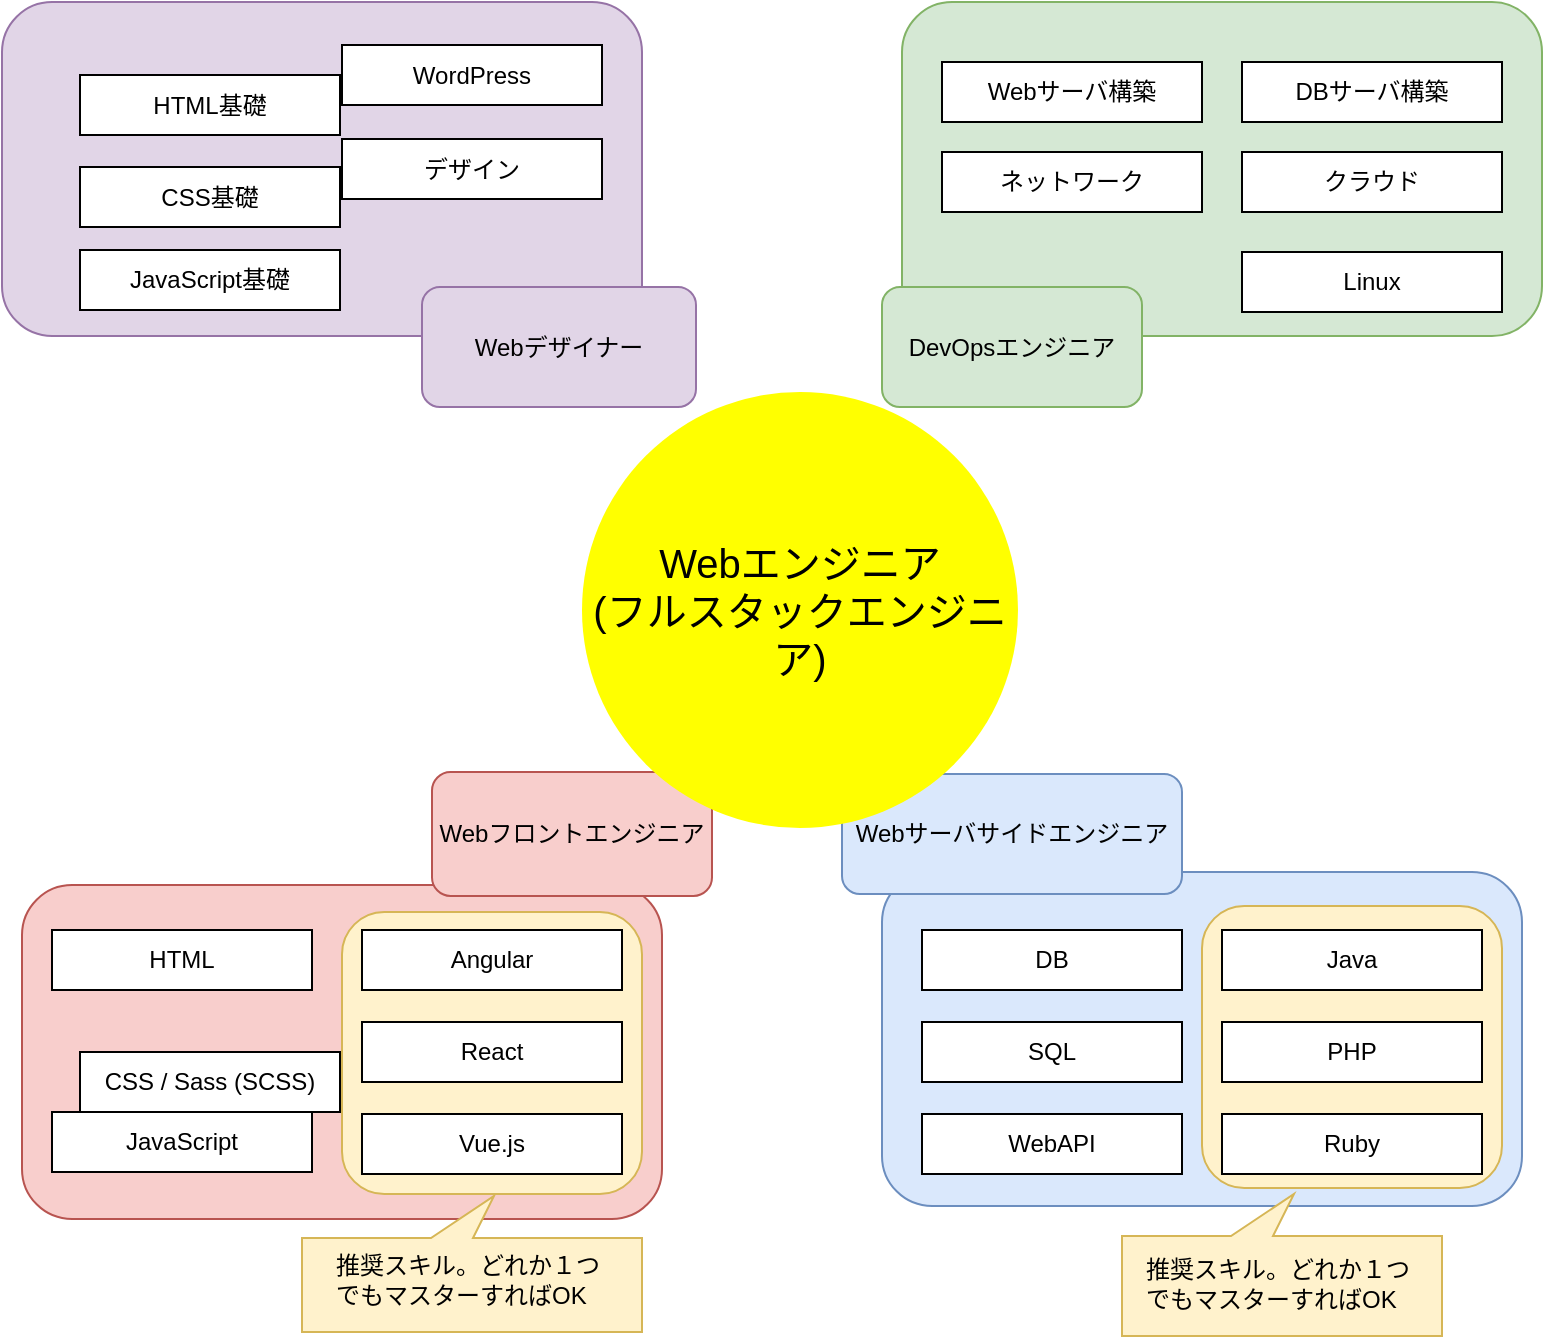 <mxfile version="11.3.0" type="github" pages="1"><diagram id="ZhdRAIFWz7F65hQL_hnj" name="Page-1"><mxGraphModel dx="932" dy="573" grid="1" gridSize="10" guides="1" tooltips="1" connect="1" arrows="1" fold="1" page="1" pageScale="1" pageWidth="827" pageHeight="1169" math="0" shadow="0"><root><mxCell id="0"/><mxCell id="1" parent="0"/><mxCell id="ET1Zk5FJsK1bt_0yzdZu-54" value="" style="rounded=1;whiteSpace=wrap;html=1;strokeColor=#6c8ebf;fillColor=#dae8fc;" vertex="1" parent="1"><mxGeometry x="490" y="540" width="320" height="167" as="geometry"/></mxCell><mxCell id="ET1Zk5FJsK1bt_0yzdZu-77" value="" style="rounded=1;whiteSpace=wrap;html=1;strokeColor=#d6b656;fillColor=#fff2cc;" vertex="1" parent="1"><mxGeometry x="650" y="557" width="150" height="141" as="geometry"/></mxCell><mxCell id="ET1Zk5FJsK1bt_0yzdZu-51" value="" style="rounded=1;whiteSpace=wrap;html=1;strokeColor=#b85450;fillColor=#f8cecc;" vertex="1" parent="1"><mxGeometry x="60" y="546.5" width="320" height="167" as="geometry"/></mxCell><mxCell id="ET1Zk5FJsK1bt_0yzdZu-76" value="" style="rounded=1;whiteSpace=wrap;html=1;strokeColor=#d6b656;fillColor=#fff2cc;" vertex="1" parent="1"><mxGeometry x="220" y="560" width="150" height="141" as="geometry"/></mxCell><mxCell id="ET1Zk5FJsK1bt_0yzdZu-57" value="" style="rounded=1;whiteSpace=wrap;html=1;strokeColor=#82b366;fillColor=#d5e8d4;" vertex="1" parent="1"><mxGeometry x="500" y="105" width="320" height="167" as="geometry"/></mxCell><mxCell id="ET1Zk5FJsK1bt_0yzdZu-49" value="" style="rounded=1;whiteSpace=wrap;html=1;strokeColor=#9673a6;fillColor=#e1d5e7;" vertex="1" parent="1"><mxGeometry x="50" y="105" width="320" height="167" as="geometry"/></mxCell><mxCell id="qkOalDrgBiKrbi9PnU4z-3" value="Webデザイナー" style="rounded=1;whiteSpace=wrap;html=1;fillColor=#e1d5e7;strokeColor=#9673a6;" parent="1" vertex="1"><mxGeometry x="260" y="247.5" width="137" height="60" as="geometry"/></mxCell><mxCell id="ET1Zk5FJsK1bt_0yzdZu-7" value="&lt;span style=&quot;white-space: normal&quot;&gt;WordPress&lt;/span&gt;" style="rounded=0;whiteSpace=wrap;html=1;" vertex="1" parent="1"><mxGeometry x="220" y="126.5" width="130" height="30" as="geometry"/></mxCell><mxCell id="ET1Zk5FJsK1bt_0yzdZu-9" value="Webフロントエンジニア" style="rounded=1;whiteSpace=wrap;html=1;fillColor=#f8cecc;strokeColor=#b85450;" vertex="1" parent="1"><mxGeometry x="265" y="490" width="140" height="62" as="geometry"/></mxCell><mxCell id="ET1Zk5FJsK1bt_0yzdZu-12" value="Webサーバサイドエンジニア" style="rounded=1;whiteSpace=wrap;html=1;fillColor=#dae8fc;strokeColor=#6c8ebf;" vertex="1" parent="1"><mxGeometry x="470" y="491" width="170" height="60" as="geometry"/></mxCell><mxCell id="ET1Zk5FJsK1bt_0yzdZu-14" value="HTML" style="rounded=0;whiteSpace=wrap;html=1;" vertex="1" parent="1"><mxGeometry x="75" y="569" width="130" height="30" as="geometry"/></mxCell><mxCell id="ET1Zk5FJsK1bt_0yzdZu-15" value="CSS / Sass (SCSS)" style="rounded=0;whiteSpace=wrap;html=1;" vertex="1" parent="1"><mxGeometry x="89" y="630" width="130" height="30" as="geometry"/></mxCell><mxCell id="ET1Zk5FJsK1bt_0yzdZu-17" value="JavaScript" style="rounded=0;whiteSpace=wrap;html=1;" vertex="1" parent="1"><mxGeometry x="75" y="660" width="130" height="30" as="geometry"/></mxCell><mxCell id="ET1Zk5FJsK1bt_0yzdZu-20" value="Angular" style="rounded=0;whiteSpace=wrap;html=1;" vertex="1" parent="1"><mxGeometry x="230" y="569" width="130" height="30" as="geometry"/></mxCell><mxCell id="ET1Zk5FJsK1bt_0yzdZu-21" value="React" style="rounded=0;whiteSpace=wrap;html=1;" vertex="1" parent="1"><mxGeometry x="230" y="615" width="130" height="30" as="geometry"/></mxCell><mxCell id="ET1Zk5FJsK1bt_0yzdZu-22" value="Vue.js" style="rounded=0;whiteSpace=wrap;html=1;" vertex="1" parent="1"><mxGeometry x="230" y="661" width="130" height="30" as="geometry"/></mxCell><mxCell id="ET1Zk5FJsK1bt_0yzdZu-23" value="DB" style="rounded=0;whiteSpace=wrap;html=1;" vertex="1" parent="1"><mxGeometry x="510" y="569" width="130" height="30" as="geometry"/></mxCell><mxCell id="ET1Zk5FJsK1bt_0yzdZu-27" value="SQL" style="rounded=0;whiteSpace=wrap;html=1;" vertex="1" parent="1"><mxGeometry x="510" y="615" width="130" height="30" as="geometry"/></mxCell><mxCell id="ET1Zk5FJsK1bt_0yzdZu-28" value="DevOpsエンジニア" style="rounded=1;whiteSpace=wrap;html=1;fillColor=#d5e8d4;strokeColor=#82b366;" vertex="1" parent="1"><mxGeometry x="490" y="247.5" width="130" height="60" as="geometry"/></mxCell><mxCell id="ET1Zk5FJsK1bt_0yzdZu-29" value="&lt;span style=&quot;white-space: normal&quot;&gt;デザイン&lt;/span&gt;" style="rounded=0;whiteSpace=wrap;html=1;" vertex="1" parent="1"><mxGeometry x="220" y="173.5" width="130" height="30" as="geometry"/></mxCell><mxCell id="ET1Zk5FJsK1bt_0yzdZu-30" value="WebAPI" style="rounded=0;whiteSpace=wrap;html=1;" vertex="1" parent="1"><mxGeometry x="510" y="661" width="130" height="30" as="geometry"/></mxCell><mxCell id="ET1Zk5FJsK1bt_0yzdZu-31" value="Webサーバ構築" style="rounded=0;whiteSpace=wrap;html=1;" vertex="1" parent="1"><mxGeometry x="520" y="135" width="130" height="30" as="geometry"/></mxCell><mxCell id="ET1Zk5FJsK1bt_0yzdZu-32" value="ネットワーク" style="rounded=0;whiteSpace=wrap;html=1;" vertex="1" parent="1"><mxGeometry x="520" y="180" width="130" height="30" as="geometry"/></mxCell><mxCell id="ET1Zk5FJsK1bt_0yzdZu-34" value="クラウド" style="rounded=0;whiteSpace=wrap;html=1;" vertex="1" parent="1"><mxGeometry x="670" y="180" width="130" height="30" as="geometry"/></mxCell><mxCell id="ET1Zk5FJsK1bt_0yzdZu-37" value="HTML基礎" style="rounded=0;whiteSpace=wrap;html=1;" vertex="1" parent="1"><mxGeometry x="89" y="141.5" width="130" height="30" as="geometry"/></mxCell><mxCell id="ET1Zk5FJsK1bt_0yzdZu-38" value="CSS基礎" style="rounded=0;whiteSpace=wrap;html=1;" vertex="1" parent="1"><mxGeometry x="89" y="187.5" width="130" height="30" as="geometry"/></mxCell><mxCell id="ET1Zk5FJsK1bt_0yzdZu-39" value="JavaScript基礎" style="rounded=0;whiteSpace=wrap;html=1;" vertex="1" parent="1"><mxGeometry x="89" y="229" width="130" height="30" as="geometry"/></mxCell><mxCell id="ET1Zk5FJsK1bt_0yzdZu-40" value="DBサーバ構築" style="rounded=0;whiteSpace=wrap;html=1;" vertex="1" parent="1"><mxGeometry x="670" y="135" width="130" height="30" as="geometry"/></mxCell><mxCell id="ET1Zk5FJsK1bt_0yzdZu-41" value="Java" style="rounded=0;whiteSpace=wrap;html=1;" vertex="1" parent="1"><mxGeometry x="660" y="569" width="130" height="30" as="geometry"/></mxCell><mxCell id="ET1Zk5FJsK1bt_0yzdZu-45" style="edgeStyle=orthogonalEdgeStyle;rounded=0;orthogonalLoop=1;jettySize=auto;html=1;exitX=0.5;exitY=1;exitDx=0;exitDy=0;" edge="1" parent="1" source="ET1Zk5FJsK1bt_0yzdZu-12" target="ET1Zk5FJsK1bt_0yzdZu-12"><mxGeometry relative="1" as="geometry"/></mxCell><mxCell id="ET1Zk5FJsK1bt_0yzdZu-58" value="Linux" style="rounded=0;whiteSpace=wrap;html=1;" vertex="1" parent="1"><mxGeometry x="670" y="230" width="130" height="30" as="geometry"/></mxCell><mxCell id="ET1Zk5FJsK1bt_0yzdZu-59" value="PHP" style="rounded=0;whiteSpace=wrap;html=1;" vertex="1" parent="1"><mxGeometry x="660" y="615" width="130" height="30" as="geometry"/></mxCell><mxCell id="ET1Zk5FJsK1bt_0yzdZu-60" value="Ruby" style="rounded=0;whiteSpace=wrap;html=1;" vertex="1" parent="1"><mxGeometry x="660" y="661" width="130" height="30" as="geometry"/></mxCell><mxCell id="ET1Zk5FJsK1bt_0yzdZu-64" value="" style="whiteSpace=wrap;html=1;shape=mxgraph.basic.rectCallout;dx=95;dy=21;boundedLbl=1;rotation=-180;fillColor=#fff2cc;strokeColor=#d6b656;" vertex="1" parent="1"><mxGeometry x="200" y="702" width="170" height="68" as="geometry"/></mxCell><mxCell id="ET1Zk5FJsK1bt_0yzdZu-65" value="推奨スキル。どれか１つでもマスターすればOK" style="text;html=1;strokeColor=none;fillColor=none;align=left;verticalAlign=middle;whiteSpace=wrap;rounded=0;" vertex="1" parent="1"><mxGeometry x="215" y="734" width="140" height="20" as="geometry"/></mxCell><mxCell id="ET1Zk5FJsK1bt_0yzdZu-74" value="" style="whiteSpace=wrap;html=1;shape=mxgraph.basic.rectCallout;dx=95;dy=21;boundedLbl=1;rotation=-180;fillColor=#fff2cc;strokeColor=#d6b656;" vertex="1" parent="1"><mxGeometry x="610" y="701" width="160" height="71" as="geometry"/></mxCell><mxCell id="ET1Zk5FJsK1bt_0yzdZu-75" value="推奨スキル。どれか１つでもマスターすればOK" style="text;html=1;strokeColor=none;fillColor=none;align=left;verticalAlign=middle;whiteSpace=wrap;rounded=0;" vertex="1" parent="1"><mxGeometry x="620" y="736" width="140" height="20" as="geometry"/></mxCell><mxCell id="ET1Zk5FJsK1bt_0yzdZu-42" value="&lt;span style=&quot;white-space: normal&quot;&gt;&lt;font style=&quot;font-size: 20px&quot;&gt;Webエンジニア&lt;br&gt;(フルスタックエンジニア)&lt;br&gt;&lt;/font&gt;&lt;/span&gt;" style="ellipse;whiteSpace=wrap;html=1;aspect=fixed;fillColor=#FFFF00;strokeColor=none;" vertex="1" parent="1"><mxGeometry x="340" y="300" width="218" height="218" as="geometry"/></mxCell></root></mxGraphModel></diagram></mxfile>